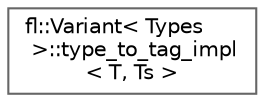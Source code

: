 digraph "Graphical Class Hierarchy"
{
 // INTERACTIVE_SVG=YES
 // LATEX_PDF_SIZE
  bgcolor="transparent";
  edge [fontname=Helvetica,fontsize=10,labelfontname=Helvetica,labelfontsize=10];
  node [fontname=Helvetica,fontsize=10,shape=box,height=0.2,width=0.4];
  rankdir="LR";
  Node0 [id="Node000000",label="fl::Variant\< Types\l \>::type_to_tag_impl\l\< T, Ts \>",height=0.2,width=0.4,color="grey40", fillcolor="white", style="filled",URL="$de/d60/classfl_1_1_variant.html#d7/d55/structfl_1_1_variant_1_1type__to__tag__impl",tooltip=" "];
}
